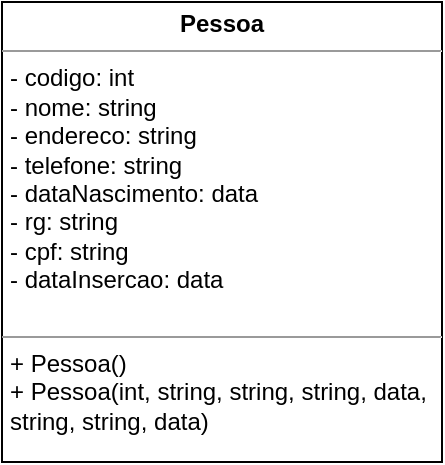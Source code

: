 <mxfile version="21.6.9" type="github">
  <diagram name="Página-1" id="WNG474w26TxnyrVoHDZc">
    <mxGraphModel dx="954" dy="610" grid="1" gridSize="10" guides="1" tooltips="1" connect="1" arrows="1" fold="1" page="1" pageScale="1" pageWidth="827" pageHeight="1169" math="0" shadow="0">
      <root>
        <mxCell id="0" />
        <mxCell id="1" parent="0" />
        <mxCell id="w6vvxE4o1h9kdV81mOXL-1" value="&lt;p style=&quot;margin:0px;margin-top:4px;text-align:center;&quot;&gt;&lt;b&gt;Pessoa&lt;/b&gt;&lt;/p&gt;&lt;hr size=&quot;1&quot;&gt;&lt;p style=&quot;margin:0px;margin-left:4px;&quot;&gt;- codigo: int&lt;/p&gt;&lt;p style=&quot;margin:0px;margin-left:4px;&quot;&gt;- nome: string&lt;/p&gt;&lt;p style=&quot;margin:0px;margin-left:4px;&quot;&gt;- endereco: string&lt;/p&gt;&lt;p style=&quot;margin:0px;margin-left:4px;&quot;&gt;- telefone: string&lt;/p&gt;&lt;p style=&quot;margin:0px;margin-left:4px;&quot;&gt;- dataNascimento: data&lt;/p&gt;&lt;p style=&quot;margin:0px;margin-left:4px;&quot;&gt;- rg: string&lt;/p&gt;&lt;p style=&quot;margin:0px;margin-left:4px;&quot;&gt;- cpf: string&lt;/p&gt;&lt;p style=&quot;margin:0px;margin-left:4px;&quot;&gt;- dataInsercao: data&lt;/p&gt;&lt;p style=&quot;margin:0px;margin-left:4px;&quot;&gt;&lt;br&gt;&lt;/p&gt;&lt;hr size=&quot;1&quot;&gt;&lt;p style=&quot;margin:0px;margin-left:4px;&quot;&gt;+ Pessoa()&lt;/p&gt;&lt;p style=&quot;margin:0px;margin-left:4px;&quot;&gt;+ Pessoa(int, string, string, string, data, string, string, data)&lt;/p&gt;" style="verticalAlign=top;align=left;overflow=fill;fontSize=12;fontFamily=Helvetica;html=1;whiteSpace=wrap;" vertex="1" parent="1">
          <mxGeometry x="304" y="180" width="220" height="230" as="geometry" />
        </mxCell>
      </root>
    </mxGraphModel>
  </diagram>
</mxfile>
